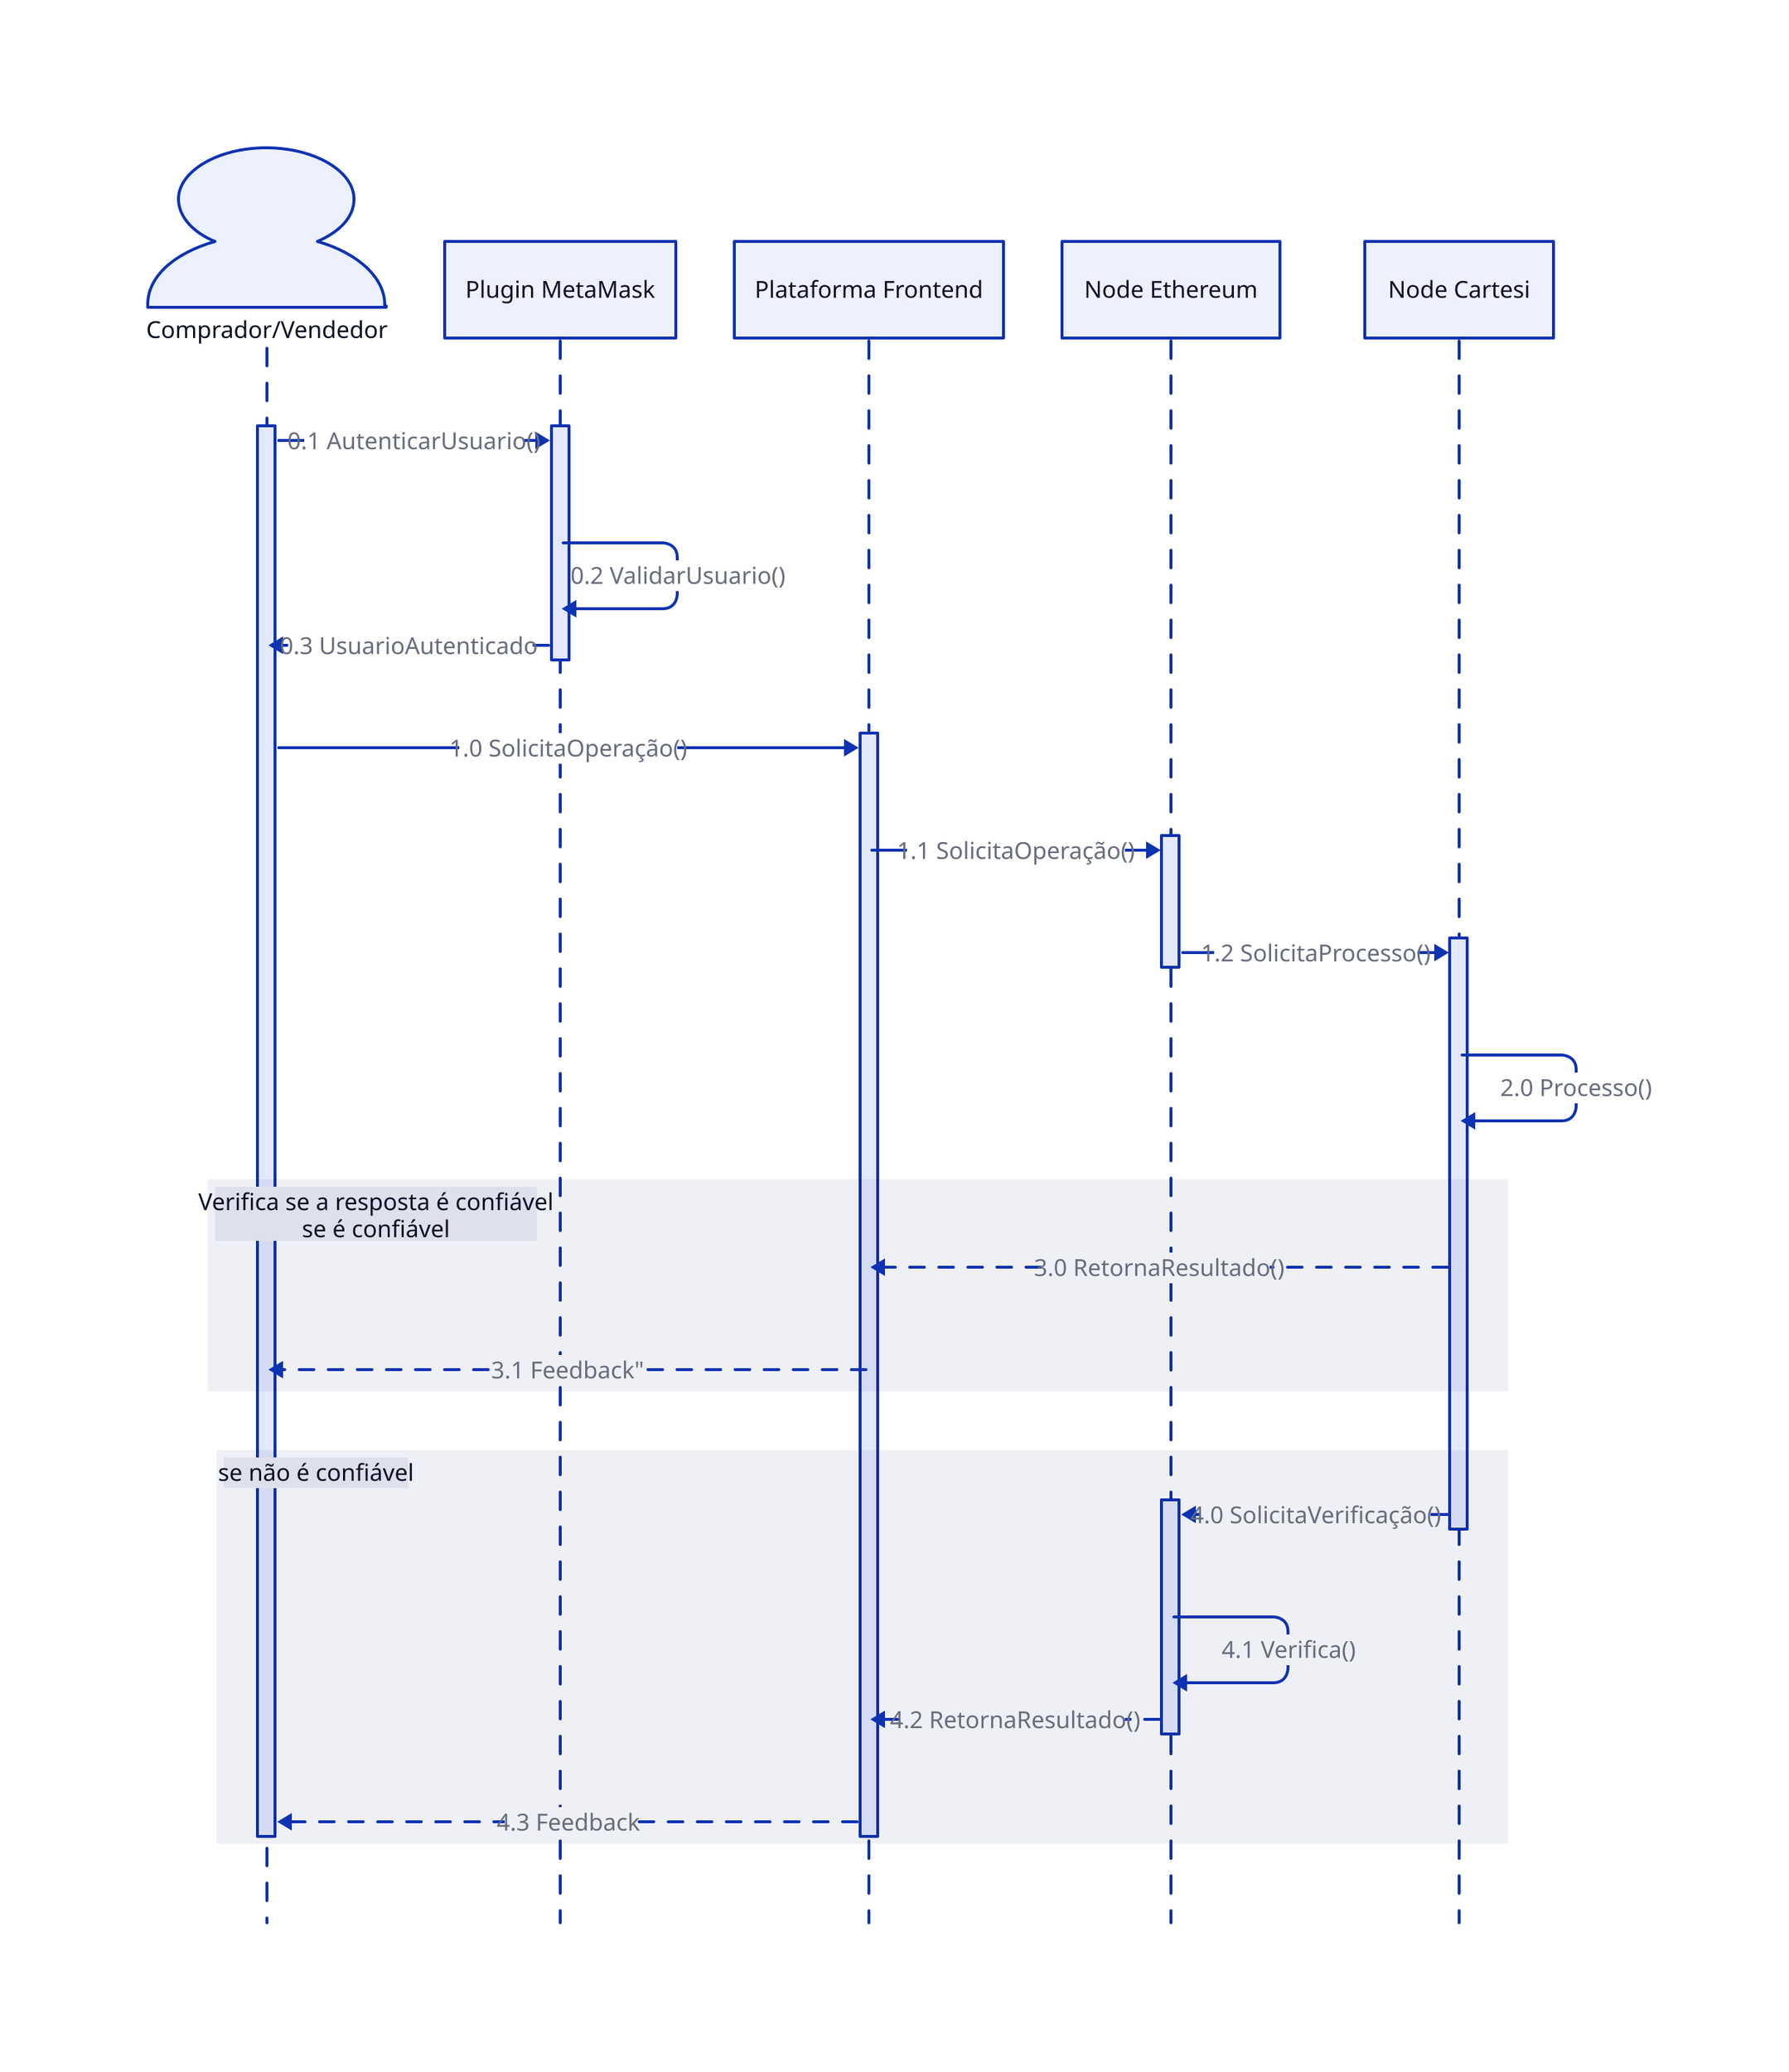 # DiagramaSequênciaProcessamentoIntegração
# Iniciação do Diagrama de Sequência
shape: sequence_diagram

# Atores e objetos
comprador/vendedor: "Comprador/Vendedor" {shape: person}
pluginMetaMask: "Plugin MetaMask"
plataformaFrontend: "Plataforma Frontend"
nodeEthereum: "Node Ethereum"
nodeCartesi: "Node Cartesi"

# Autenticação do usuário
comprador/vendedor.t1 -> pluginMetaMask.t6: "0.1 AutenticarUsuario()"
pluginMetaMask -> pluginMetaMask: "0.2 ValidarUsuario()"
pluginMetaMask.t6 -> comprador/vendedor: "0.3 UsuarioAutenticado" {style.stroke-dash: 5}

# Solicitação da operação
comprador/vendedor.t1 -> plataformaFrontend.t2: "1.0 SolicitaOperação()"
plataformaFrontend -> nodeEthereum.t3: "1.1 SolicitaOperação()"
nodeEthereum.t3 -> nodeCartesi.t4: "1.2 SolicitaProcesso()"
nodeCartesi -> nodeCartesi: "2.0 Processo()"

# Caso a resposta for confiável
Verifica se a resposta é confiável\nse é confiável: {
  nodeCartesi.t4 -> plataformaFrontend: "3.0 RetornaResultado()" {style.stroke-dash: 5}
  plataformaFrontend -> comprador/vendedor: 3.1 Feedback" {style.stroke-dash: 5}
}
# Caso não for
se não é confiável: {
  nodeCartesi.t4 -> nodeEthereum.t5: "4.0 SolicitaVerificação()"
  nodeEthereum -> nodeEthereum: "4.1 Verifica()"
  nodeEthereum.t5 -> plataformaFrontend: "4.2 RetornaResultado()" {style.stroke-dash: 5}
  plataformaFrontend.t2 -> comprador/vendedor.t1: "4.3 Feedback" {style.stroke-dash: 5}
}

# 0.1 - O usuário, para entrar na plataforma, usa o plugin MetaMask para autenticar seu acesso
# 0.2 - O MetaMask verifica se o usuário tem acesso a plataforma
# 0.3 - Caso tenha acesso, o usuário é autenticado e pode acessa a plataforma (casos a parte são exibidos no DiagramaSequênciaLoginMetaMask)

# 1.0 - O usuário solicita alguma operação na plataforma
# 1.1 - O frontend enviará um comando para que a rede de blockchain EVM realize a operação usando o Smart Contract
# 1.2 - É feito um roll-up para que a CVM (node Cartesi) processe essa operação
# 2.0 - A operação é processada no node Cartesi

# OBS: Algumas operações feitas no Cartesi têm um ótimo resultado, outras precisam ser validadas na rede Ethereum. A condição será pré-estabelecida no código.

# Caso a resposta for confiável:
# 	3.0 - O resultado é retornado diretamente ao frontend
# 	3.1 - Um feedback com o resultado é dado ao usuário

# Caso não for:
# 	4.0 - Uma verificação da resposta será solicitada ao Smart Contract do node Ethereum
# 	4.1 - A operação é processada no node Ethereum
# 	4.2 - O resultado é retornado ao frontend
# 	4.3 - Um feedback com o resultado é dado ao usuário
